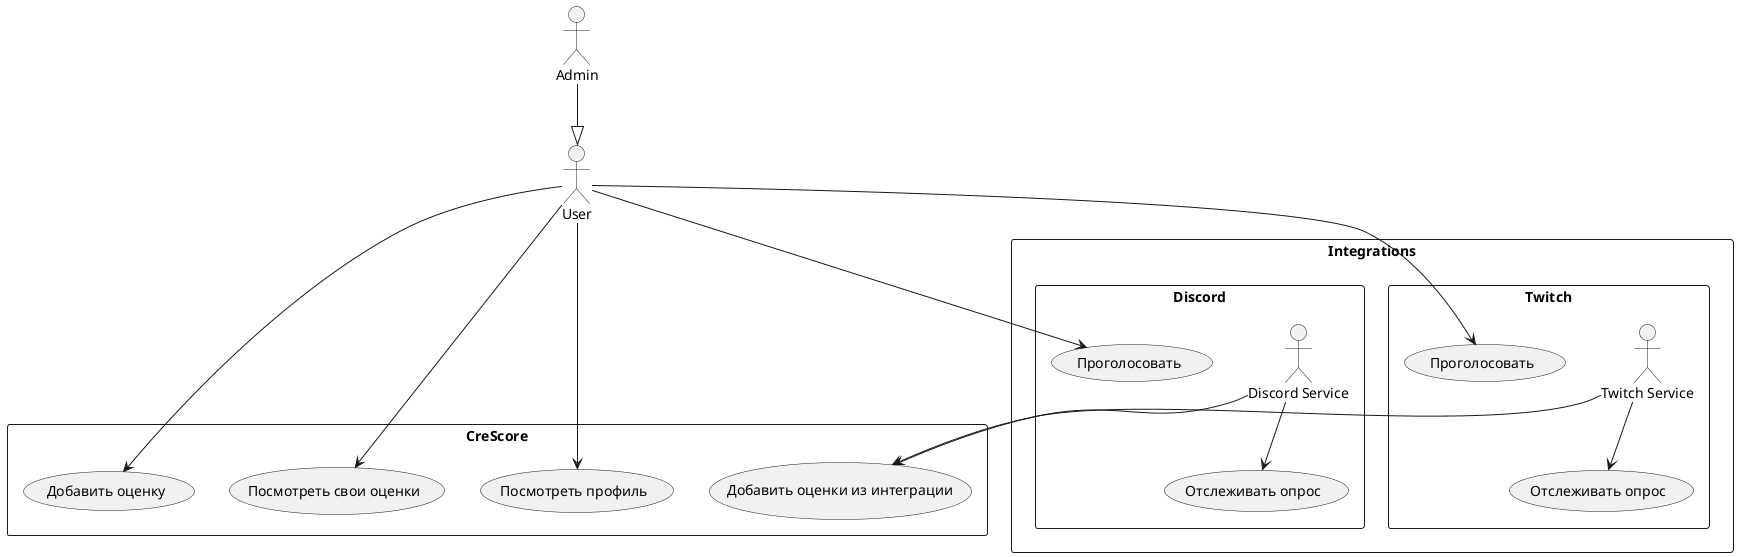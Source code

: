@startuml AllUseCases

:User: as user
:Admin: as admin

admin --|> user

rectangle CreScore as crescoreZone {
    usecase "Посмотреть свои оценки" as checkGrades
    usecase "Посмотреть профиль" as checkProfile
    usecase "Добавить оценку" as addGrade
    usecase "Добавить оценки из интеграции" as addGradesIntegration
}

user --> checkGrades
user --> addGrade
user --> checkProfile

rectangle Integrations {
    rectangle Twitch as TwitchIntegration {
        :Twitch Service: as twitchService

        usecase "Отслеживать опрос" as checkPollTwitch
        usecase "Проголосовать" as voteInPollTwitch
    }
    rectangle Discord as DiscordIntegration {
        :Discord Service: as discordService

        usecase "Отслеживать опрос" as checkPollDiscord
        usecase "Проголосовать" as voteInPollDiscord
    }
}

user --> voteInPollTwitch
user --> voteInPollDiscord

twitchService --> checkPollTwitch
twitchService --> addGradesIntegration

discordService --> checkPollDiscord
discordService --> addGradesIntegration

@enduml